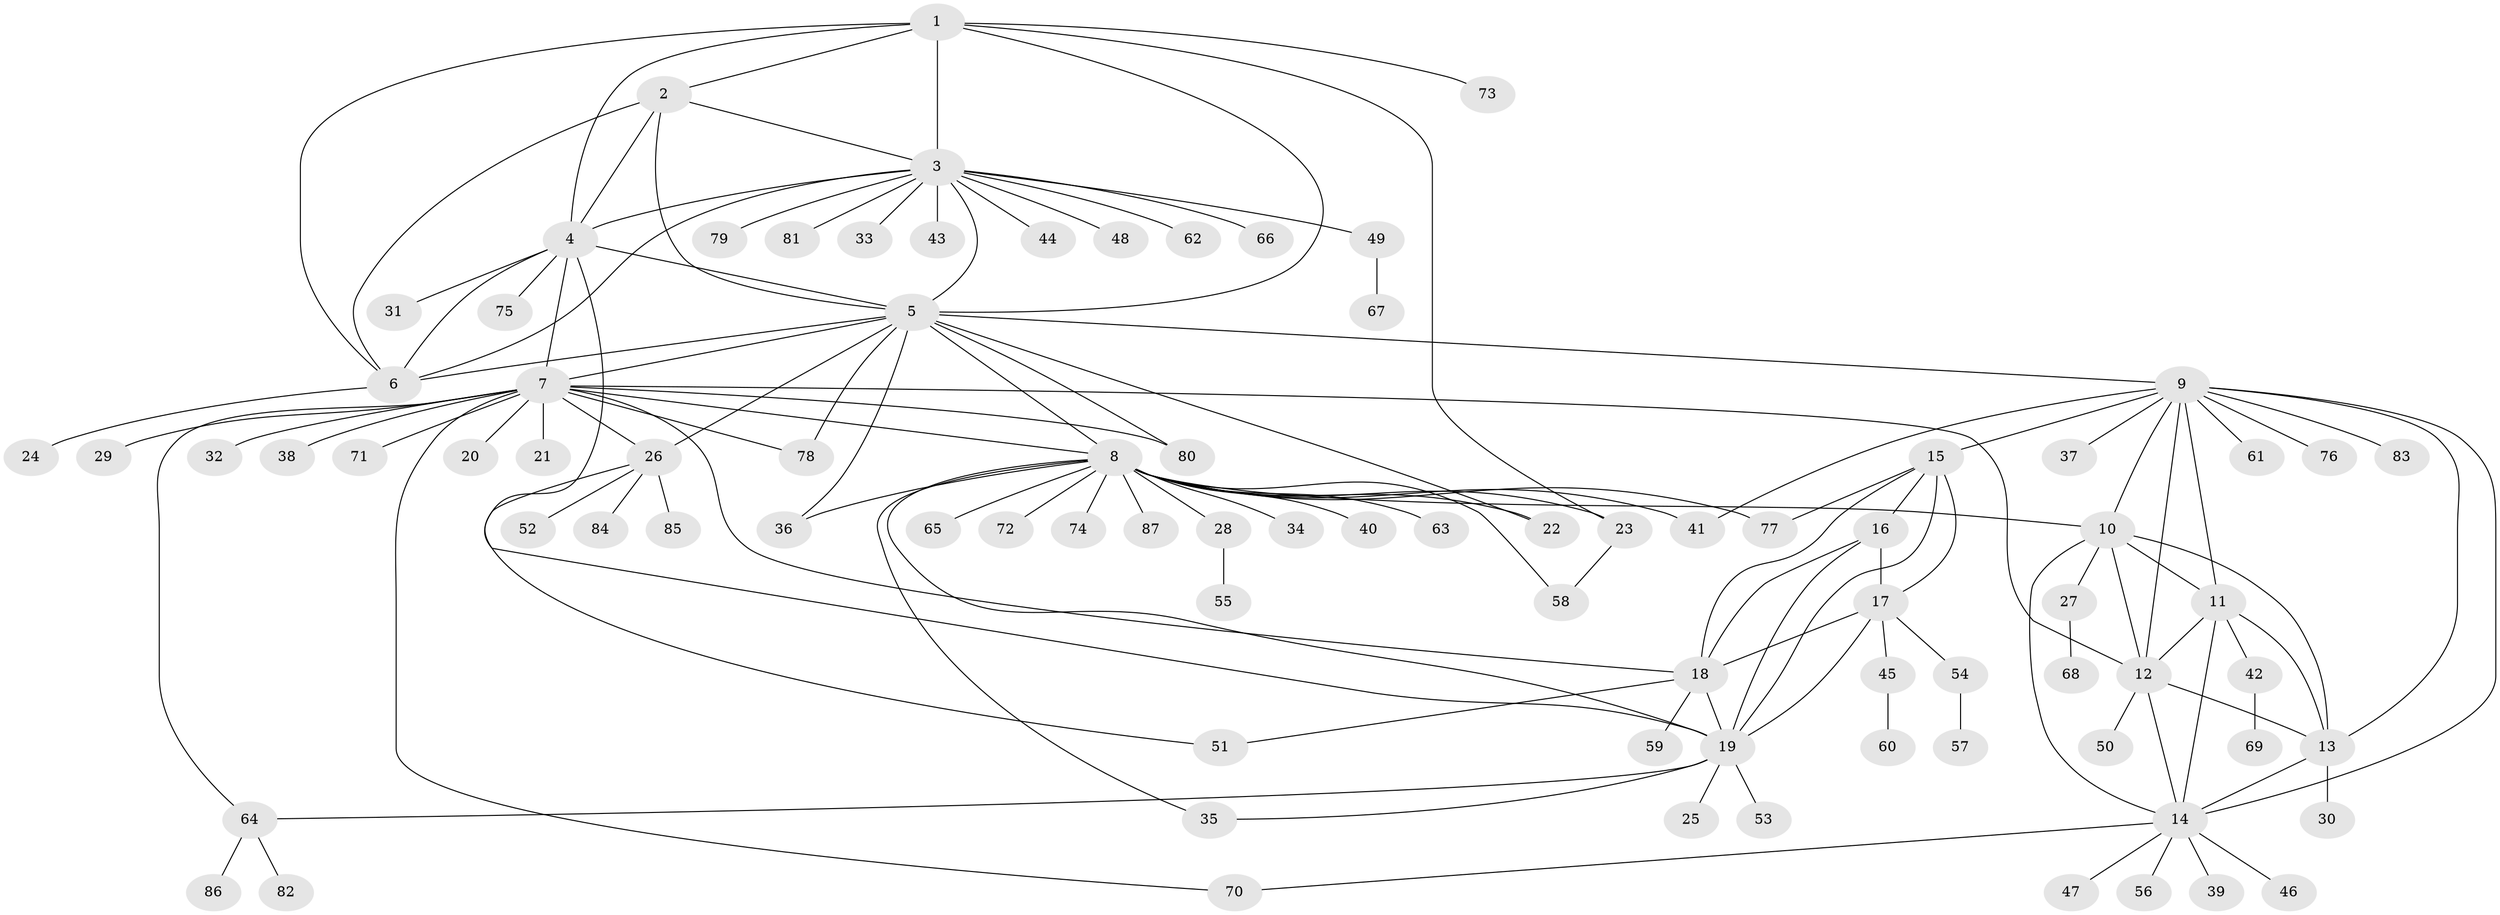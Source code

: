 // original degree distribution, {8: 0.032520325203252036, 6: 0.024390243902439025, 15: 0.024390243902439025, 10: 0.04065040650406504, 7: 0.056910569105691054, 5: 0.032520325203252036, 9: 0.016260162601626018, 12: 0.016260162601626018, 13: 0.008130081300813009, 1: 0.5772357723577236, 2: 0.14634146341463414, 3: 0.016260162601626018, 4: 0.008130081300813009}
// Generated by graph-tools (version 1.1) at 2025/52/03/04/25 22:52:17]
// undirected, 87 vertices, 132 edges
graph export_dot {
  node [color=gray90,style=filled];
  1;
  2;
  3;
  4;
  5;
  6;
  7;
  8;
  9;
  10;
  11;
  12;
  13;
  14;
  15;
  16;
  17;
  18;
  19;
  20;
  21;
  22;
  23;
  24;
  25;
  26;
  27;
  28;
  29;
  30;
  31;
  32;
  33;
  34;
  35;
  36;
  37;
  38;
  39;
  40;
  41;
  42;
  43;
  44;
  45;
  46;
  47;
  48;
  49;
  50;
  51;
  52;
  53;
  54;
  55;
  56;
  57;
  58;
  59;
  60;
  61;
  62;
  63;
  64;
  65;
  66;
  67;
  68;
  69;
  70;
  71;
  72;
  73;
  74;
  75;
  76;
  77;
  78;
  79;
  80;
  81;
  82;
  83;
  84;
  85;
  86;
  87;
  1 -- 2 [weight=1.0];
  1 -- 3 [weight=1.0];
  1 -- 4 [weight=1.0];
  1 -- 5 [weight=1.0];
  1 -- 6 [weight=1.0];
  1 -- 23 [weight=1.0];
  1 -- 73 [weight=1.0];
  2 -- 3 [weight=1.0];
  2 -- 4 [weight=1.0];
  2 -- 5 [weight=1.0];
  2 -- 6 [weight=1.0];
  3 -- 4 [weight=1.0];
  3 -- 5 [weight=1.0];
  3 -- 6 [weight=1.0];
  3 -- 33 [weight=1.0];
  3 -- 43 [weight=1.0];
  3 -- 44 [weight=1.0];
  3 -- 48 [weight=1.0];
  3 -- 49 [weight=1.0];
  3 -- 62 [weight=1.0];
  3 -- 66 [weight=1.0];
  3 -- 79 [weight=1.0];
  3 -- 81 [weight=1.0];
  4 -- 5 [weight=1.0];
  4 -- 6 [weight=1.0];
  4 -- 7 [weight=1.0];
  4 -- 19 [weight=1.0];
  4 -- 31 [weight=1.0];
  4 -- 75 [weight=1.0];
  5 -- 6 [weight=1.0];
  5 -- 7 [weight=1.0];
  5 -- 8 [weight=2.0];
  5 -- 9 [weight=1.0];
  5 -- 22 [weight=1.0];
  5 -- 26 [weight=1.0];
  5 -- 36 [weight=1.0];
  5 -- 78 [weight=1.0];
  5 -- 80 [weight=1.0];
  6 -- 24 [weight=1.0];
  7 -- 8 [weight=1.0];
  7 -- 12 [weight=1.0];
  7 -- 18 [weight=1.0];
  7 -- 20 [weight=1.0];
  7 -- 21 [weight=1.0];
  7 -- 26 [weight=1.0];
  7 -- 29 [weight=1.0];
  7 -- 32 [weight=1.0];
  7 -- 38 [weight=1.0];
  7 -- 64 [weight=1.0];
  7 -- 70 [weight=1.0];
  7 -- 71 [weight=1.0];
  7 -- 78 [weight=1.0];
  7 -- 80 [weight=1.0];
  8 -- 10 [weight=1.0];
  8 -- 19 [weight=1.0];
  8 -- 22 [weight=1.0];
  8 -- 23 [weight=1.0];
  8 -- 28 [weight=1.0];
  8 -- 34 [weight=1.0];
  8 -- 35 [weight=1.0];
  8 -- 36 [weight=1.0];
  8 -- 40 [weight=1.0];
  8 -- 41 [weight=1.0];
  8 -- 58 [weight=1.0];
  8 -- 63 [weight=1.0];
  8 -- 65 [weight=1.0];
  8 -- 72 [weight=1.0];
  8 -- 74 [weight=1.0];
  8 -- 77 [weight=1.0];
  8 -- 87 [weight=1.0];
  9 -- 10 [weight=1.0];
  9 -- 11 [weight=1.0];
  9 -- 12 [weight=1.0];
  9 -- 13 [weight=1.0];
  9 -- 14 [weight=1.0];
  9 -- 15 [weight=1.0];
  9 -- 37 [weight=1.0];
  9 -- 41 [weight=1.0];
  9 -- 61 [weight=1.0];
  9 -- 76 [weight=1.0];
  9 -- 83 [weight=1.0];
  10 -- 11 [weight=1.0];
  10 -- 12 [weight=1.0];
  10 -- 13 [weight=1.0];
  10 -- 14 [weight=1.0];
  10 -- 27 [weight=1.0];
  11 -- 12 [weight=1.0];
  11 -- 13 [weight=1.0];
  11 -- 14 [weight=1.0];
  11 -- 42 [weight=1.0];
  12 -- 13 [weight=1.0];
  12 -- 14 [weight=1.0];
  12 -- 50 [weight=1.0];
  13 -- 14 [weight=1.0];
  13 -- 30 [weight=1.0];
  14 -- 39 [weight=1.0];
  14 -- 46 [weight=1.0];
  14 -- 47 [weight=1.0];
  14 -- 56 [weight=1.0];
  14 -- 70 [weight=1.0];
  15 -- 16 [weight=1.0];
  15 -- 17 [weight=2.0];
  15 -- 18 [weight=1.0];
  15 -- 19 [weight=1.0];
  15 -- 77 [weight=1.0];
  16 -- 17 [weight=3.0];
  16 -- 18 [weight=1.0];
  16 -- 19 [weight=1.0];
  17 -- 18 [weight=2.0];
  17 -- 19 [weight=2.0];
  17 -- 45 [weight=1.0];
  17 -- 54 [weight=1.0];
  18 -- 19 [weight=1.0];
  18 -- 51 [weight=1.0];
  18 -- 59 [weight=1.0];
  19 -- 25 [weight=1.0];
  19 -- 35 [weight=1.0];
  19 -- 53 [weight=1.0];
  19 -- 64 [weight=1.0];
  23 -- 58 [weight=1.0];
  26 -- 51 [weight=1.0];
  26 -- 52 [weight=1.0];
  26 -- 84 [weight=1.0];
  26 -- 85 [weight=1.0];
  27 -- 68 [weight=1.0];
  28 -- 55 [weight=1.0];
  42 -- 69 [weight=1.0];
  45 -- 60 [weight=1.0];
  49 -- 67 [weight=1.0];
  54 -- 57 [weight=1.0];
  64 -- 82 [weight=1.0];
  64 -- 86 [weight=1.0];
}
